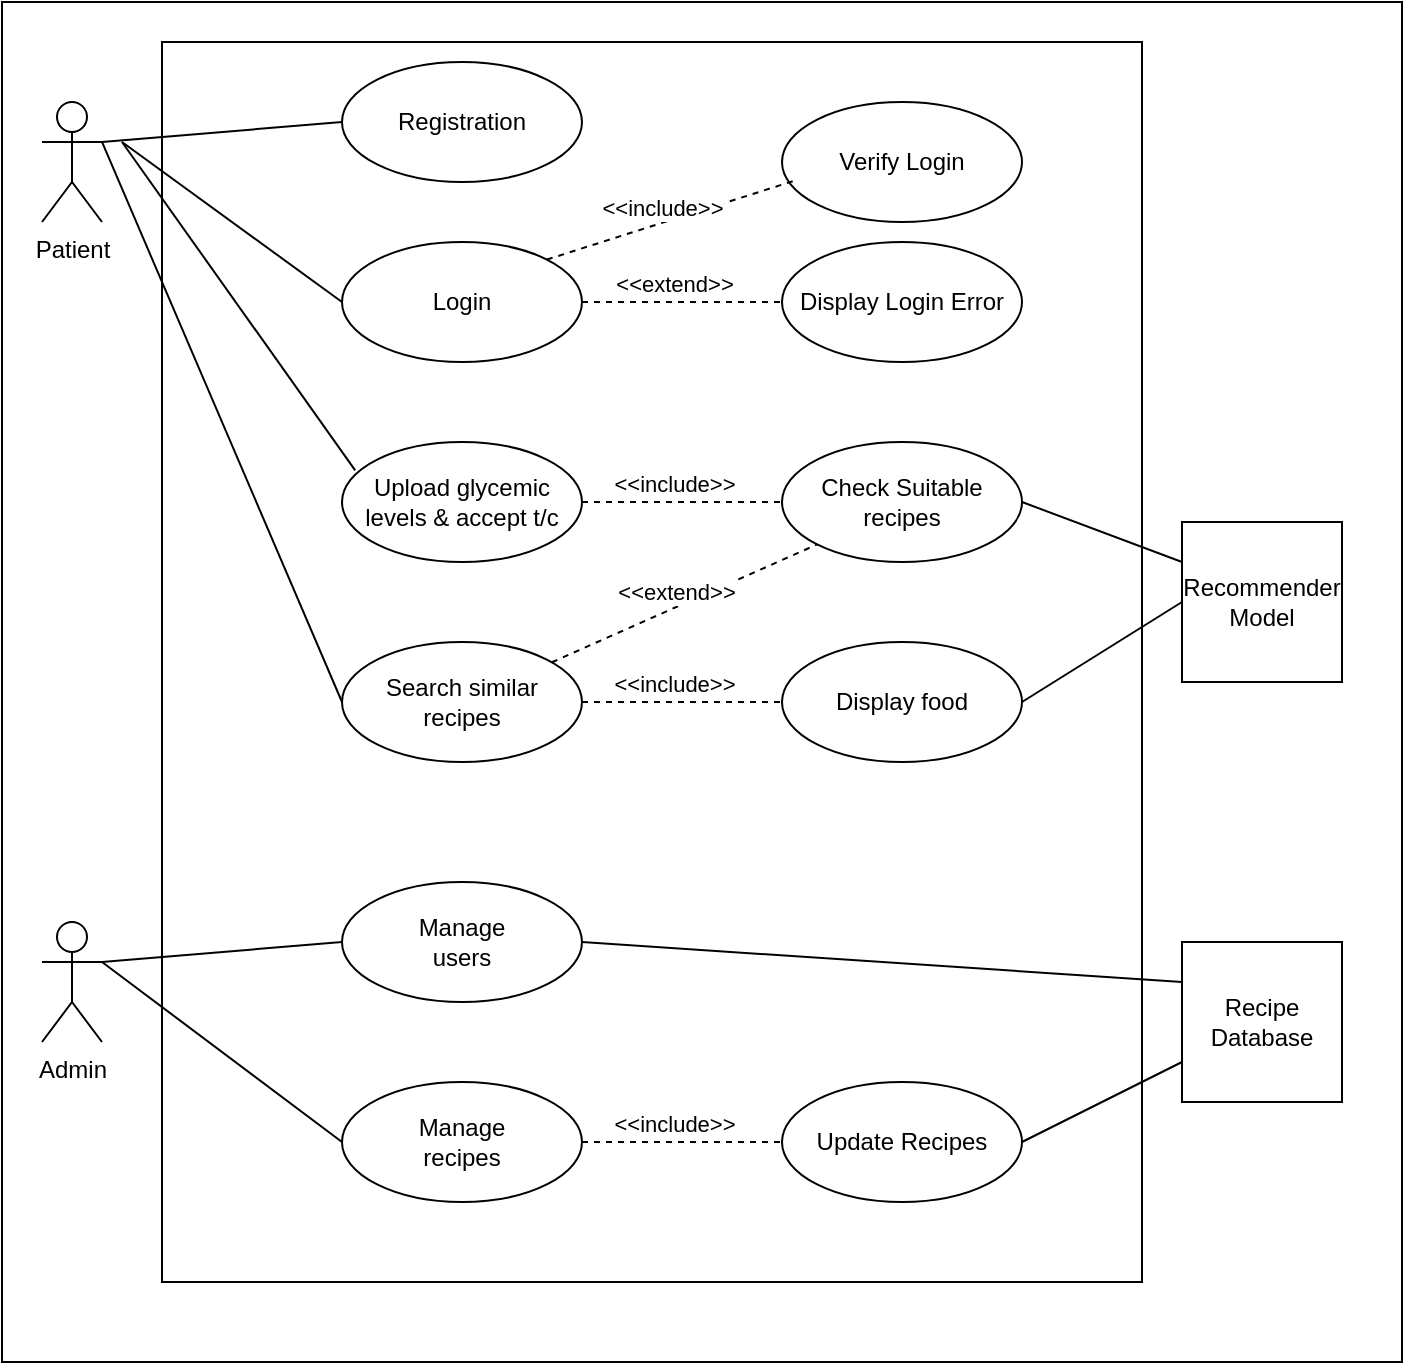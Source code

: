 <mxfile version="21.8.2" type="github">
  <diagram name="Page-1" id="gGgDct-h_yfA86tE-ynU">
    <mxGraphModel dx="1121" dy="724" grid="1" gridSize="10" guides="1" tooltips="1" connect="1" arrows="1" fold="1" page="1" pageScale="1" pageWidth="850" pageHeight="1100" math="0" shadow="0">
      <root>
        <mxCell id="0" />
        <mxCell id="1" parent="0" />
        <mxCell id="JEW0bm9NCuaqNSTQFk5y-45" value="" style="rounded=0;whiteSpace=wrap;html=1;" parent="1" vertex="1">
          <mxGeometry x="60" y="40" width="700" height="680" as="geometry" />
        </mxCell>
        <mxCell id="JEW0bm9NCuaqNSTQFk5y-37" value="" style="rounded=0;whiteSpace=wrap;html=1;" parent="1" vertex="1">
          <mxGeometry x="140" y="60" width="490" height="620" as="geometry" />
        </mxCell>
        <mxCell id="JEW0bm9NCuaqNSTQFk5y-1" value="Patient" style="shape=umlActor;verticalLabelPosition=bottom;verticalAlign=top;html=1;outlineConnect=0;" parent="1" vertex="1">
          <mxGeometry x="80" y="90" width="30" height="60" as="geometry" />
        </mxCell>
        <mxCell id="JEW0bm9NCuaqNSTQFk5y-2" value="Registration" style="ellipse;whiteSpace=wrap;html=1;" parent="1" vertex="1">
          <mxGeometry x="230" y="70" width="120" height="60" as="geometry" />
        </mxCell>
        <mxCell id="JEW0bm9NCuaqNSTQFk5y-3" value="Login" style="ellipse;whiteSpace=wrap;html=1;" parent="1" vertex="1">
          <mxGeometry x="230" y="160" width="120" height="60" as="geometry" />
        </mxCell>
        <mxCell id="JEW0bm9NCuaqNSTQFk5y-4" value="Upload glycemic levels &amp;amp; accept t/c" style="ellipse;whiteSpace=wrap;html=1;" parent="1" vertex="1">
          <mxGeometry x="230" y="260" width="120" height="60" as="geometry" />
        </mxCell>
        <mxCell id="JEW0bm9NCuaqNSTQFk5y-5" value="Search similar recipes" style="ellipse;whiteSpace=wrap;html=1;" parent="1" vertex="1">
          <mxGeometry x="230" y="360" width="120" height="60" as="geometry" />
        </mxCell>
        <mxCell id="JEW0bm9NCuaqNSTQFk5y-6" value="Manage&lt;br&gt;users" style="ellipse;whiteSpace=wrap;html=1;" parent="1" vertex="1">
          <mxGeometry x="230" y="480" width="120" height="60" as="geometry" />
        </mxCell>
        <mxCell id="JEW0bm9NCuaqNSTQFk5y-7" value="Manage&lt;br&gt;recipes" style="ellipse;whiteSpace=wrap;html=1;" parent="1" vertex="1">
          <mxGeometry x="230" y="580" width="120" height="60" as="geometry" />
        </mxCell>
        <mxCell id="JEW0bm9NCuaqNSTQFk5y-9" value="Admin" style="shape=umlActor;verticalLabelPosition=bottom;verticalAlign=top;html=1;outlineConnect=0;" parent="1" vertex="1">
          <mxGeometry x="80" y="500" width="30" height="60" as="geometry" />
        </mxCell>
        <mxCell id="JEW0bm9NCuaqNSTQFk5y-12" value="" style="endArrow=none;html=1;rounded=0;exitX=1;exitY=0.333;exitDx=0;exitDy=0;exitPerimeter=0;entryX=0;entryY=0.5;entryDx=0;entryDy=0;" parent="1" source="JEW0bm9NCuaqNSTQFk5y-1" target="JEW0bm9NCuaqNSTQFk5y-2" edge="1">
          <mxGeometry width="50" height="50" relative="1" as="geometry">
            <mxPoint x="270" y="240" as="sourcePoint" />
            <mxPoint x="320" y="190" as="targetPoint" />
          </mxGeometry>
        </mxCell>
        <mxCell id="JEW0bm9NCuaqNSTQFk5y-13" value="" style="endArrow=none;html=1;rounded=0;entryX=0;entryY=0.5;entryDx=0;entryDy=0;" parent="1" target="JEW0bm9NCuaqNSTQFk5y-3" edge="1">
          <mxGeometry width="50" height="50" relative="1" as="geometry">
            <mxPoint x="120" y="110" as="sourcePoint" />
            <mxPoint x="240" y="110" as="targetPoint" />
          </mxGeometry>
        </mxCell>
        <mxCell id="JEW0bm9NCuaqNSTQFk5y-14" value="Verify Login" style="ellipse;whiteSpace=wrap;html=1;" parent="1" vertex="1">
          <mxGeometry x="450" y="90" width="120" height="60" as="geometry" />
        </mxCell>
        <mxCell id="JEW0bm9NCuaqNSTQFk5y-15" value="" style="endArrow=none;dashed=1;html=1;rounded=0;entryX=0.047;entryY=0.659;entryDx=0;entryDy=0;entryPerimeter=0;exitX=1;exitY=0;exitDx=0;exitDy=0;" parent="1" source="JEW0bm9NCuaqNSTQFk5y-3" target="JEW0bm9NCuaqNSTQFk5y-14" edge="1">
          <mxGeometry width="50" height="50" relative="1" as="geometry">
            <mxPoint x="270" y="240" as="sourcePoint" />
            <mxPoint x="320" y="190" as="targetPoint" />
          </mxGeometry>
        </mxCell>
        <mxCell id="JEW0bm9NCuaqNSTQFk5y-16" value="&amp;lt;&amp;lt;include&amp;gt;&amp;gt;" style="edgeLabel;html=1;align=center;verticalAlign=middle;resizable=0;points=[];" parent="JEW0bm9NCuaqNSTQFk5y-15" vertex="1" connectable="0">
          <mxGeometry x="-0.116" y="-3" relative="1" as="geometry">
            <mxPoint x="2" y="-12" as="offset" />
          </mxGeometry>
        </mxCell>
        <mxCell id="JEW0bm9NCuaqNSTQFk5y-17" value="Display Login Error" style="ellipse;whiteSpace=wrap;html=1;" parent="1" vertex="1">
          <mxGeometry x="450" y="160" width="120" height="60" as="geometry" />
        </mxCell>
        <mxCell id="JEW0bm9NCuaqNSTQFk5y-18" value="" style="endArrow=none;dashed=1;html=1;rounded=0;entryX=0;entryY=0.5;entryDx=0;entryDy=0;exitX=1;exitY=0.5;exitDx=0;exitDy=0;" parent="1" source="JEW0bm9NCuaqNSTQFk5y-3" target="JEW0bm9NCuaqNSTQFk5y-17" edge="1">
          <mxGeometry width="50" height="50" relative="1" as="geometry">
            <mxPoint x="359" y="194" as="sourcePoint" />
            <mxPoint x="466" y="140" as="targetPoint" />
          </mxGeometry>
        </mxCell>
        <mxCell id="JEW0bm9NCuaqNSTQFk5y-19" value="&amp;lt;&amp;lt;extend&amp;gt;&amp;gt;" style="edgeLabel;html=1;align=center;verticalAlign=middle;resizable=0;points=[];" parent="JEW0bm9NCuaqNSTQFk5y-18" vertex="1" connectable="0">
          <mxGeometry x="-0.116" y="-3" relative="1" as="geometry">
            <mxPoint x="2" y="-12" as="offset" />
          </mxGeometry>
        </mxCell>
        <mxCell id="JEW0bm9NCuaqNSTQFk5y-22" value="" style="endArrow=none;html=1;rounded=0;entryX=0.055;entryY=0.236;entryDx=0;entryDy=0;entryPerimeter=0;" parent="1" target="JEW0bm9NCuaqNSTQFk5y-4" edge="1">
          <mxGeometry width="50" height="50" relative="1" as="geometry">
            <mxPoint x="120" y="110" as="sourcePoint" />
            <mxPoint x="240" y="200" as="targetPoint" />
          </mxGeometry>
        </mxCell>
        <mxCell id="JEW0bm9NCuaqNSTQFk5y-23" value="Check Suitable recipes" style="ellipse;whiteSpace=wrap;html=1;" parent="1" vertex="1">
          <mxGeometry x="450" y="260" width="120" height="60" as="geometry" />
        </mxCell>
        <mxCell id="JEW0bm9NCuaqNSTQFk5y-24" value="" style="endArrow=none;dashed=1;html=1;rounded=0;entryX=0;entryY=0.5;entryDx=0;entryDy=0;exitX=1;exitY=0.5;exitDx=0;exitDy=0;" parent="1" source="JEW0bm9NCuaqNSTQFk5y-4" target="JEW0bm9NCuaqNSTQFk5y-23" edge="1">
          <mxGeometry width="50" height="50" relative="1" as="geometry">
            <mxPoint x="350" y="269" as="sourcePoint" />
            <mxPoint x="473" y="230" as="targetPoint" />
          </mxGeometry>
        </mxCell>
        <mxCell id="JEW0bm9NCuaqNSTQFk5y-25" value="&amp;lt;&amp;lt;include&amp;gt;&amp;gt;" style="edgeLabel;html=1;align=center;verticalAlign=middle;resizable=0;points=[];" parent="JEW0bm9NCuaqNSTQFk5y-24" vertex="1" connectable="0">
          <mxGeometry x="-0.116" y="-3" relative="1" as="geometry">
            <mxPoint x="2" y="-12" as="offset" />
          </mxGeometry>
        </mxCell>
        <mxCell id="JEW0bm9NCuaqNSTQFk5y-26" value="Display food" style="ellipse;whiteSpace=wrap;html=1;" parent="1" vertex="1">
          <mxGeometry x="450" y="360" width="120" height="60" as="geometry" />
        </mxCell>
        <mxCell id="JEW0bm9NCuaqNSTQFk5y-27" value="" style="endArrow=none;dashed=1;html=1;rounded=0;exitX=1;exitY=0.5;exitDx=0;exitDy=0;" parent="1" source="JEW0bm9NCuaqNSTQFk5y-5" target="JEW0bm9NCuaqNSTQFk5y-26" edge="1">
          <mxGeometry width="50" height="50" relative="1" as="geometry">
            <mxPoint x="360" y="349" as="sourcePoint" />
            <mxPoint x="460" y="349" as="targetPoint" />
          </mxGeometry>
        </mxCell>
        <mxCell id="JEW0bm9NCuaqNSTQFk5y-28" value="&amp;lt;&amp;lt;include&amp;gt;&amp;gt;" style="edgeLabel;html=1;align=center;verticalAlign=middle;resizable=0;points=[];" parent="JEW0bm9NCuaqNSTQFk5y-27" vertex="1" connectable="0">
          <mxGeometry x="-0.116" y="-3" relative="1" as="geometry">
            <mxPoint x="2" y="-12" as="offset" />
          </mxGeometry>
        </mxCell>
        <mxCell id="JEW0bm9NCuaqNSTQFk5y-29" value="" style="endArrow=none;dashed=1;html=1;rounded=0;entryX=0;entryY=1;entryDx=0;entryDy=0;" parent="1" source="JEW0bm9NCuaqNSTQFk5y-5" target="JEW0bm9NCuaqNSTQFk5y-23" edge="1">
          <mxGeometry width="50" height="50" relative="1" as="geometry">
            <mxPoint x="350" y="340" as="sourcePoint" />
            <mxPoint x="450" y="340" as="targetPoint" />
          </mxGeometry>
        </mxCell>
        <mxCell id="JEW0bm9NCuaqNSTQFk5y-30" value="&amp;lt;&amp;lt;extend&amp;gt;&amp;gt;" style="edgeLabel;html=1;align=center;verticalAlign=middle;resizable=0;points=[];" parent="JEW0bm9NCuaqNSTQFk5y-29" vertex="1" connectable="0">
          <mxGeometry x="-0.116" y="-3" relative="1" as="geometry">
            <mxPoint x="2" y="-12" as="offset" />
          </mxGeometry>
        </mxCell>
        <mxCell id="JEW0bm9NCuaqNSTQFk5y-31" value="" style="endArrow=none;html=1;rounded=0;exitX=1;exitY=0.333;exitDx=0;exitDy=0;exitPerimeter=0;entryX=0;entryY=0.5;entryDx=0;entryDy=0;" parent="1" source="JEW0bm9NCuaqNSTQFk5y-9" target="JEW0bm9NCuaqNSTQFk5y-6" edge="1">
          <mxGeometry width="50" height="50" relative="1" as="geometry">
            <mxPoint x="80" y="440" as="sourcePoint" />
            <mxPoint x="200" y="430" as="targetPoint" />
          </mxGeometry>
        </mxCell>
        <mxCell id="JEW0bm9NCuaqNSTQFk5y-32" value="" style="endArrow=none;html=1;rounded=0;entryX=0;entryY=0.5;entryDx=0;entryDy=0;" parent="1" target="JEW0bm9NCuaqNSTQFk5y-7" edge="1">
          <mxGeometry width="50" height="50" relative="1" as="geometry">
            <mxPoint x="110" y="520" as="sourcePoint" />
            <mxPoint x="240" y="520" as="targetPoint" />
          </mxGeometry>
        </mxCell>
        <mxCell id="JEW0bm9NCuaqNSTQFk5y-33" value="Update Recipes" style="ellipse;whiteSpace=wrap;html=1;" parent="1" vertex="1">
          <mxGeometry x="450" y="580" width="120" height="60" as="geometry" />
        </mxCell>
        <mxCell id="JEW0bm9NCuaqNSTQFk5y-34" value="" style="endArrow=none;dashed=1;html=1;rounded=0;exitX=1;exitY=0.5;exitDx=0;exitDy=0;entryX=0;entryY=0.5;entryDx=0;entryDy=0;" parent="1" source="JEW0bm9NCuaqNSTQFk5y-7" target="JEW0bm9NCuaqNSTQFk5y-33" edge="1">
          <mxGeometry width="50" height="50" relative="1" as="geometry">
            <mxPoint x="350" y="570" as="sourcePoint" />
            <mxPoint x="450" y="570" as="targetPoint" />
          </mxGeometry>
        </mxCell>
        <mxCell id="JEW0bm9NCuaqNSTQFk5y-35" value="&amp;lt;&amp;lt;include&amp;gt;&amp;gt;" style="edgeLabel;html=1;align=center;verticalAlign=middle;resizable=0;points=[];" parent="JEW0bm9NCuaqNSTQFk5y-34" vertex="1" connectable="0">
          <mxGeometry x="-0.116" y="-3" relative="1" as="geometry">
            <mxPoint x="2" y="-12" as="offset" />
          </mxGeometry>
        </mxCell>
        <mxCell id="JEW0bm9NCuaqNSTQFk5y-38" value="Recommender&lt;br&gt;Model" style="whiteSpace=wrap;html=1;aspect=fixed;" parent="1" vertex="1">
          <mxGeometry x="650" y="300" width="80" height="80" as="geometry" />
        </mxCell>
        <mxCell id="JEW0bm9NCuaqNSTQFk5y-39" value="" style="endArrow=none;html=1;rounded=0;entryX=0;entryY=0.25;entryDx=0;entryDy=0;exitX=1;exitY=0.5;exitDx=0;exitDy=0;" parent="1" source="JEW0bm9NCuaqNSTQFk5y-23" target="JEW0bm9NCuaqNSTQFk5y-38" edge="1">
          <mxGeometry width="50" height="50" relative="1" as="geometry">
            <mxPoint x="20" y="450" as="sourcePoint" />
            <mxPoint x="70" y="400" as="targetPoint" />
          </mxGeometry>
        </mxCell>
        <mxCell id="JEW0bm9NCuaqNSTQFk5y-40" value="" style="endArrow=none;html=1;rounded=0;entryX=0;entryY=0.5;entryDx=0;entryDy=0;exitX=1;exitY=0.5;exitDx=0;exitDy=0;" parent="1" source="JEW0bm9NCuaqNSTQFk5y-26" target="JEW0bm9NCuaqNSTQFk5y-38" edge="1">
          <mxGeometry width="50" height="50" relative="1" as="geometry">
            <mxPoint x="580" y="300" as="sourcePoint" />
            <mxPoint x="650" y="330" as="targetPoint" />
          </mxGeometry>
        </mxCell>
        <mxCell id="JEW0bm9NCuaqNSTQFk5y-41" value="Recipe Database" style="whiteSpace=wrap;html=1;aspect=fixed;" parent="1" vertex="1">
          <mxGeometry x="650" y="510" width="80" height="80" as="geometry" />
        </mxCell>
        <mxCell id="JEW0bm9NCuaqNSTQFk5y-43" value="" style="endArrow=none;html=1;rounded=0;exitX=1;exitY=0.5;exitDx=0;exitDy=0;entryX=0;entryY=0.75;entryDx=0;entryDy=0;" parent="1" source="JEW0bm9NCuaqNSTQFk5y-33" target="JEW0bm9NCuaqNSTQFk5y-41" edge="1">
          <mxGeometry width="50" height="50" relative="1" as="geometry">
            <mxPoint x="730" y="470" as="sourcePoint" />
            <mxPoint x="780" y="420" as="targetPoint" />
          </mxGeometry>
        </mxCell>
        <mxCell id="JEW0bm9NCuaqNSTQFk5y-44" value="" style="endArrow=none;html=1;rounded=0;exitX=1;exitY=0.5;exitDx=0;exitDy=0;entryX=0;entryY=0.25;entryDx=0;entryDy=0;" parent="1" source="JEW0bm9NCuaqNSTQFk5y-6" target="JEW0bm9NCuaqNSTQFk5y-41" edge="1">
          <mxGeometry width="50" height="50" relative="1" as="geometry">
            <mxPoint x="580" y="620" as="sourcePoint" />
            <mxPoint x="660" y="580" as="targetPoint" />
          </mxGeometry>
        </mxCell>
        <mxCell id="DDYM2XJ7IDCK6uwEx5im-1" value="" style="endArrow=none;html=1;rounded=0;entryX=0;entryY=0.5;entryDx=0;entryDy=0;exitX=1;exitY=0.333;exitDx=0;exitDy=0;exitPerimeter=0;" edge="1" parent="1" source="JEW0bm9NCuaqNSTQFk5y-1" target="JEW0bm9NCuaqNSTQFk5y-5">
          <mxGeometry width="50" height="50" relative="1" as="geometry">
            <mxPoint x="160" y="380" as="sourcePoint" />
            <mxPoint x="210" y="330" as="targetPoint" />
          </mxGeometry>
        </mxCell>
      </root>
    </mxGraphModel>
  </diagram>
</mxfile>
